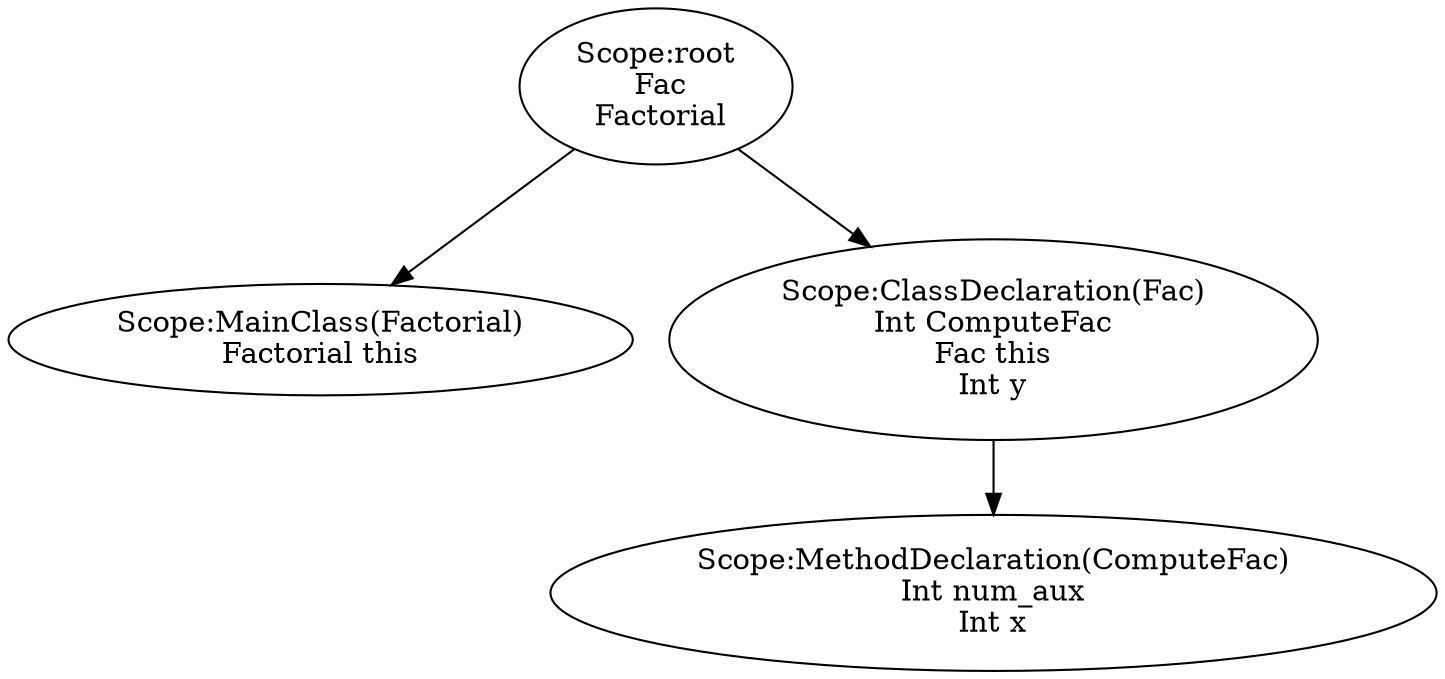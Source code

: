 digraph {
n0 [label="Scope:root
 Fac
 Factorial
"];
n1 [label="Scope:MainClass(Factorial)
Factorial this
"];
n0 -> n1
n2 [label="Scope:ClassDeclaration(Fac)
Int ComputeFac
Fac this
Int y
"];
n3 [label="Scope:MethodDeclaration(ComputeFac)
Int num_aux
Int x
"];
n2 -> n3
n0 -> n2
}
